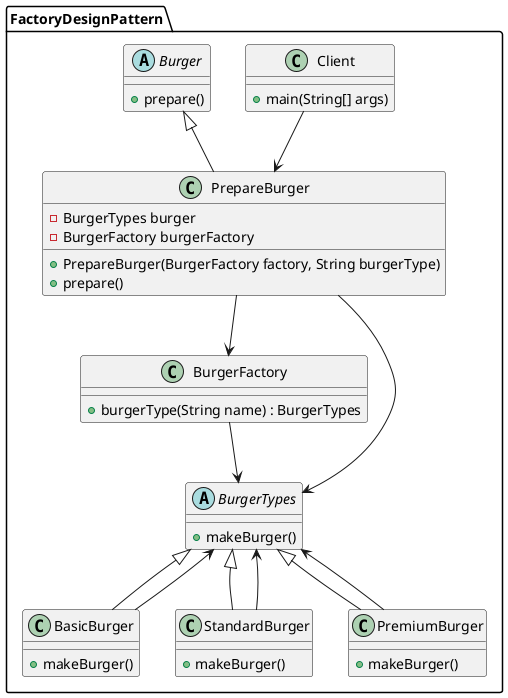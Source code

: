 @startuml

package FactoryDesignPattern {

    class Client {
        + main(String[] args)
    }

    abstract class Burger {
        + prepare()
    }

    class PrepareBurger extends Burger {
        - BurgerTypes burger
        - BurgerFactory burgerFactory
        + PrepareBurger(BurgerFactory factory, String burgerType)
        + prepare()
    }

    class BurgerFactory {
        + burgerType(String name) : BurgerTypes
    }

    abstract class BurgerTypes {
        + makeBurger()
    }

    class BasicBurger extends BurgerTypes {
        + makeBurger()
    }

    class StandardBurger extends BurgerTypes {
        + makeBurger()
    }

    class PremiumBurger extends BurgerTypes {
        + makeBurger()
    }

    ' Relationships
    Client --> PrepareBurger
    PrepareBurger --> BurgerFactory
    PrepareBurger --> BurgerTypes
    BurgerFactory --> BurgerTypes
    BasicBurger --> BurgerTypes
    StandardBurger --> BurgerTypes
    PremiumBurger --> BurgerTypes
}

@enduml
